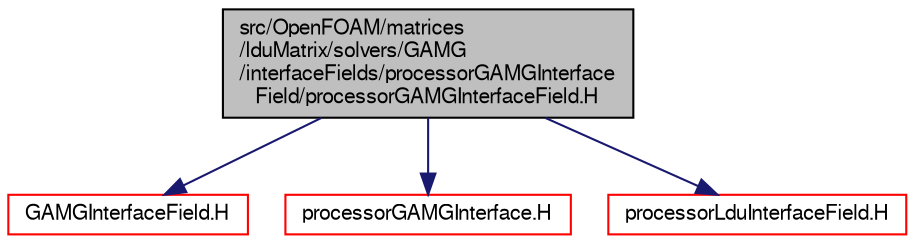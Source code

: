 digraph "src/OpenFOAM/matrices/lduMatrix/solvers/GAMG/interfaceFields/processorGAMGInterfaceField/processorGAMGInterfaceField.H"
{
  bgcolor="transparent";
  edge [fontname="FreeSans",fontsize="10",labelfontname="FreeSans",labelfontsize="10"];
  node [fontname="FreeSans",fontsize="10",shape=record];
  Node1 [label="src/OpenFOAM/matrices\l/lduMatrix/solvers/GAMG\l/interfaceFields/processorGAMGInterface\lField/processorGAMGInterfaceField.H",height=0.2,width=0.4,color="black", fillcolor="grey75", style="filled" fontcolor="black"];
  Node1 -> Node2 [color="midnightblue",fontsize="10",style="solid",fontname="FreeSans"];
  Node2 [label="GAMGInterfaceField.H",height=0.2,width=0.4,color="red",URL="$a07920.html"];
  Node1 -> Node3 [color="midnightblue",fontsize="10",style="solid",fontname="FreeSans"];
  Node3 [label="processorGAMGInterface.H",height=0.2,width=0.4,color="red",URL="$a07935.html"];
  Node1 -> Node4 [color="midnightblue",fontsize="10",style="solid",fontname="FreeSans"];
  Node4 [label="processorLduInterfaceField.H",height=0.2,width=0.4,color="red",URL="$a07815.html"];
}
